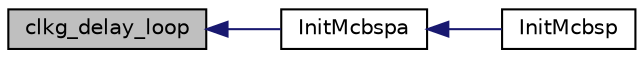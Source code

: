 digraph "clkg_delay_loop"
{
  edge [fontname="Helvetica",fontsize="10",labelfontname="Helvetica",labelfontsize="10"];
  node [fontname="Helvetica",fontsize="10",shape=record];
  rankdir="LR";
  Node1 [label="clkg_delay_loop",height=0.2,width=0.4,color="black", fillcolor="grey75", style="filled", fontcolor="black"];
  Node1 -> Node2 [dir="back",color="midnightblue",fontsize="10",style="solid"];
  Node2 [label="InitMcbspa",height=0.2,width=0.4,color="black", fillcolor="white", style="filled",URL="$_d_s_p2833x___mcbsp_8c.html#a3cf74bfb42a622f3ab0d81d96c87abff"];
  Node2 -> Node3 [dir="back",color="midnightblue",fontsize="10",style="solid"];
  Node3 [label="InitMcbsp",height=0.2,width=0.4,color="black", fillcolor="white", style="filled",URL="$_d_s_p2833x___mcbsp_8c.html#a444cebe0a0ae0c15e57ececb614b63e0"];
}
